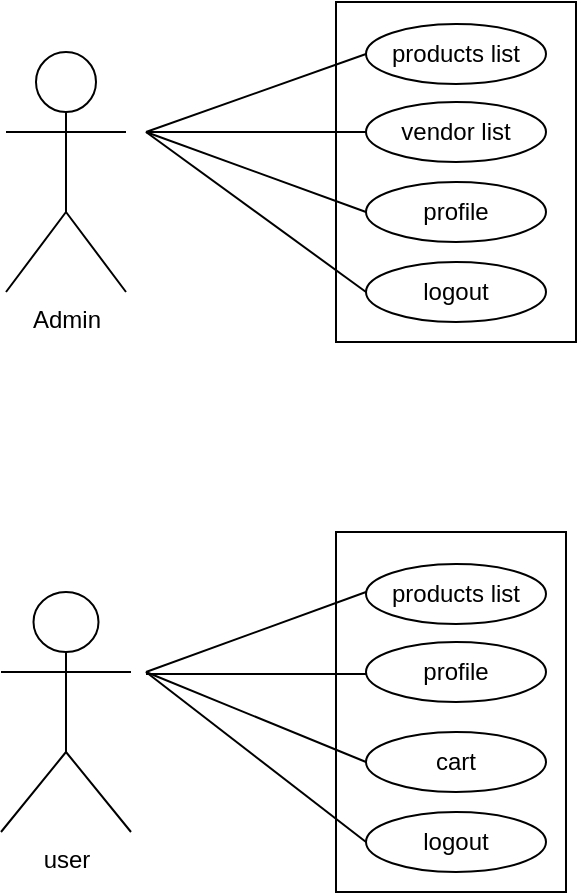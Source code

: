 <mxfile version="15.1.1" type="device"><diagram id="dFE5YSY2tRWdTPNy_h0s" name="Page-1"><mxGraphModel dx="801" dy="433" grid="1" gridSize="10" guides="1" tooltips="1" connect="1" arrows="1" fold="1" page="1" pageScale="1" pageWidth="827" pageHeight="1169" math="0" shadow="0"><root><mxCell id="0"/><mxCell id="1" parent="0"/><mxCell id="q0IjL8xWzo-injEBPv1P-1" value="Admin" style="shape=umlActor;verticalLabelPosition=bottom;verticalAlign=top;html=1;outlineConnect=0;" vertex="1" parent="1"><mxGeometry x="50" y="70" width="60" height="120" as="geometry"/></mxCell><mxCell id="q0IjL8xWzo-injEBPv1P-5" value="" style="rounded=0;whiteSpace=wrap;html=1;" vertex="1" parent="1"><mxGeometry x="215" y="45" width="120" height="170" as="geometry"/></mxCell><mxCell id="q0IjL8xWzo-injEBPv1P-6" value="products list" style="ellipse;whiteSpace=wrap;html=1;" vertex="1" parent="1"><mxGeometry x="230" y="56" width="90" height="30" as="geometry"/></mxCell><mxCell id="q0IjL8xWzo-injEBPv1P-7" value="vendor list" style="ellipse;whiteSpace=wrap;html=1;" vertex="1" parent="1"><mxGeometry x="230" y="95" width="90" height="30" as="geometry"/></mxCell><mxCell id="q0IjL8xWzo-injEBPv1P-9" value="profile" style="ellipse;whiteSpace=wrap;html=1;" vertex="1" parent="1"><mxGeometry x="230" y="135" width="90" height="30" as="geometry"/></mxCell><mxCell id="q0IjL8xWzo-injEBPv1P-10" value="logout" style="ellipse;whiteSpace=wrap;html=1;" vertex="1" parent="1"><mxGeometry x="230" y="175" width="90" height="30" as="geometry"/></mxCell><mxCell id="q0IjL8xWzo-injEBPv1P-11" value="user" style="shape=umlActor;verticalLabelPosition=bottom;verticalAlign=top;html=1;outlineConnect=0;" vertex="1" parent="1"><mxGeometry x="47.5" y="340" width="65" height="120" as="geometry"/></mxCell><mxCell id="q0IjL8xWzo-injEBPv1P-12" value="" style="rounded=0;whiteSpace=wrap;html=1;" vertex="1" parent="1"><mxGeometry x="215" y="310" width="115" height="180" as="geometry"/></mxCell><mxCell id="q0IjL8xWzo-injEBPv1P-13" value="products list" style="ellipse;whiteSpace=wrap;html=1;" vertex="1" parent="1"><mxGeometry x="230" y="326" width="90" height="30" as="geometry"/></mxCell><mxCell id="q0IjL8xWzo-injEBPv1P-14" value="profile" style="ellipse;whiteSpace=wrap;html=1;" vertex="1" parent="1"><mxGeometry x="230" y="365" width="90" height="30" as="geometry"/></mxCell><mxCell id="q0IjL8xWzo-injEBPv1P-16" value="logout" style="ellipse;whiteSpace=wrap;html=1;" vertex="1" parent="1"><mxGeometry x="230" y="450" width="90" height="30" as="geometry"/></mxCell><mxCell id="q0IjL8xWzo-injEBPv1P-17" value="cart" style="ellipse;whiteSpace=wrap;html=1;" vertex="1" parent="1"><mxGeometry x="230" y="410" width="90" height="30" as="geometry"/></mxCell><mxCell id="q0IjL8xWzo-injEBPv1P-18" value="" style="endArrow=none;html=1;entryX=0;entryY=0.5;entryDx=0;entryDy=0;" edge="1" parent="1" target="q0IjL8xWzo-injEBPv1P-6"><mxGeometry width="50" height="50" relative="1" as="geometry"><mxPoint x="120" y="110" as="sourcePoint"/><mxPoint x="162.5" y="50" as="targetPoint"/></mxGeometry></mxCell><mxCell id="q0IjL8xWzo-injEBPv1P-19" value="" style="endArrow=none;html=1;entryX=0;entryY=0.5;entryDx=0;entryDy=0;" edge="1" parent="1" target="q0IjL8xWzo-injEBPv1P-7"><mxGeometry width="50" height="50" relative="1" as="geometry"><mxPoint x="120" y="110" as="sourcePoint"/><mxPoint x="237.5" y="81" as="targetPoint"/></mxGeometry></mxCell><mxCell id="q0IjL8xWzo-injEBPv1P-20" value="" style="endArrow=none;html=1;entryX=0;entryY=0.5;entryDx=0;entryDy=0;" edge="1" parent="1" target="q0IjL8xWzo-injEBPv1P-9"><mxGeometry width="50" height="50" relative="1" as="geometry"><mxPoint x="120" y="110" as="sourcePoint"/><mxPoint x="250" y="91" as="targetPoint"/></mxGeometry></mxCell><mxCell id="q0IjL8xWzo-injEBPv1P-21" value="" style="endArrow=none;html=1;entryX=0;entryY=0.5;entryDx=0;entryDy=0;" edge="1" parent="1" target="q0IjL8xWzo-injEBPv1P-10"><mxGeometry width="50" height="50" relative="1" as="geometry"><mxPoint x="120" y="110" as="sourcePoint"/><mxPoint x="230" y="161" as="targetPoint"/></mxGeometry></mxCell><mxCell id="q0IjL8xWzo-injEBPv1P-22" value="" style="endArrow=none;html=1;entryX=0;entryY=0.5;entryDx=0;entryDy=0;" edge="1" parent="1"><mxGeometry width="50" height="50" relative="1" as="geometry"><mxPoint x="120" y="380" as="sourcePoint"/><mxPoint x="230" y="340" as="targetPoint"/></mxGeometry></mxCell><mxCell id="q0IjL8xWzo-injEBPv1P-23" value="" style="endArrow=none;html=1;entryX=0;entryY=0.5;entryDx=0;entryDy=0;" edge="1" parent="1"><mxGeometry width="50" height="50" relative="1" as="geometry"><mxPoint x="120" y="381" as="sourcePoint"/><mxPoint x="230" y="381" as="targetPoint"/></mxGeometry></mxCell><mxCell id="q0IjL8xWzo-injEBPv1P-25" value="" style="endArrow=none;html=1;entryX=0;entryY=0.5;entryDx=0;entryDy=0;" edge="1" parent="1" target="q0IjL8xWzo-injEBPv1P-17"><mxGeometry width="50" height="50" relative="1" as="geometry"><mxPoint x="120" y="380" as="sourcePoint"/><mxPoint x="220" y="399.5" as="targetPoint"/></mxGeometry></mxCell><mxCell id="q0IjL8xWzo-injEBPv1P-26" value="" style="endArrow=none;html=1;entryX=0;entryY=0.5;entryDx=0;entryDy=0;" edge="1" parent="1" target="q0IjL8xWzo-injEBPv1P-16"><mxGeometry width="50" height="50" relative="1" as="geometry"><mxPoint x="120" y="380" as="sourcePoint"/><mxPoint x="230" y="504.5" as="targetPoint"/></mxGeometry></mxCell></root></mxGraphModel></diagram></mxfile>